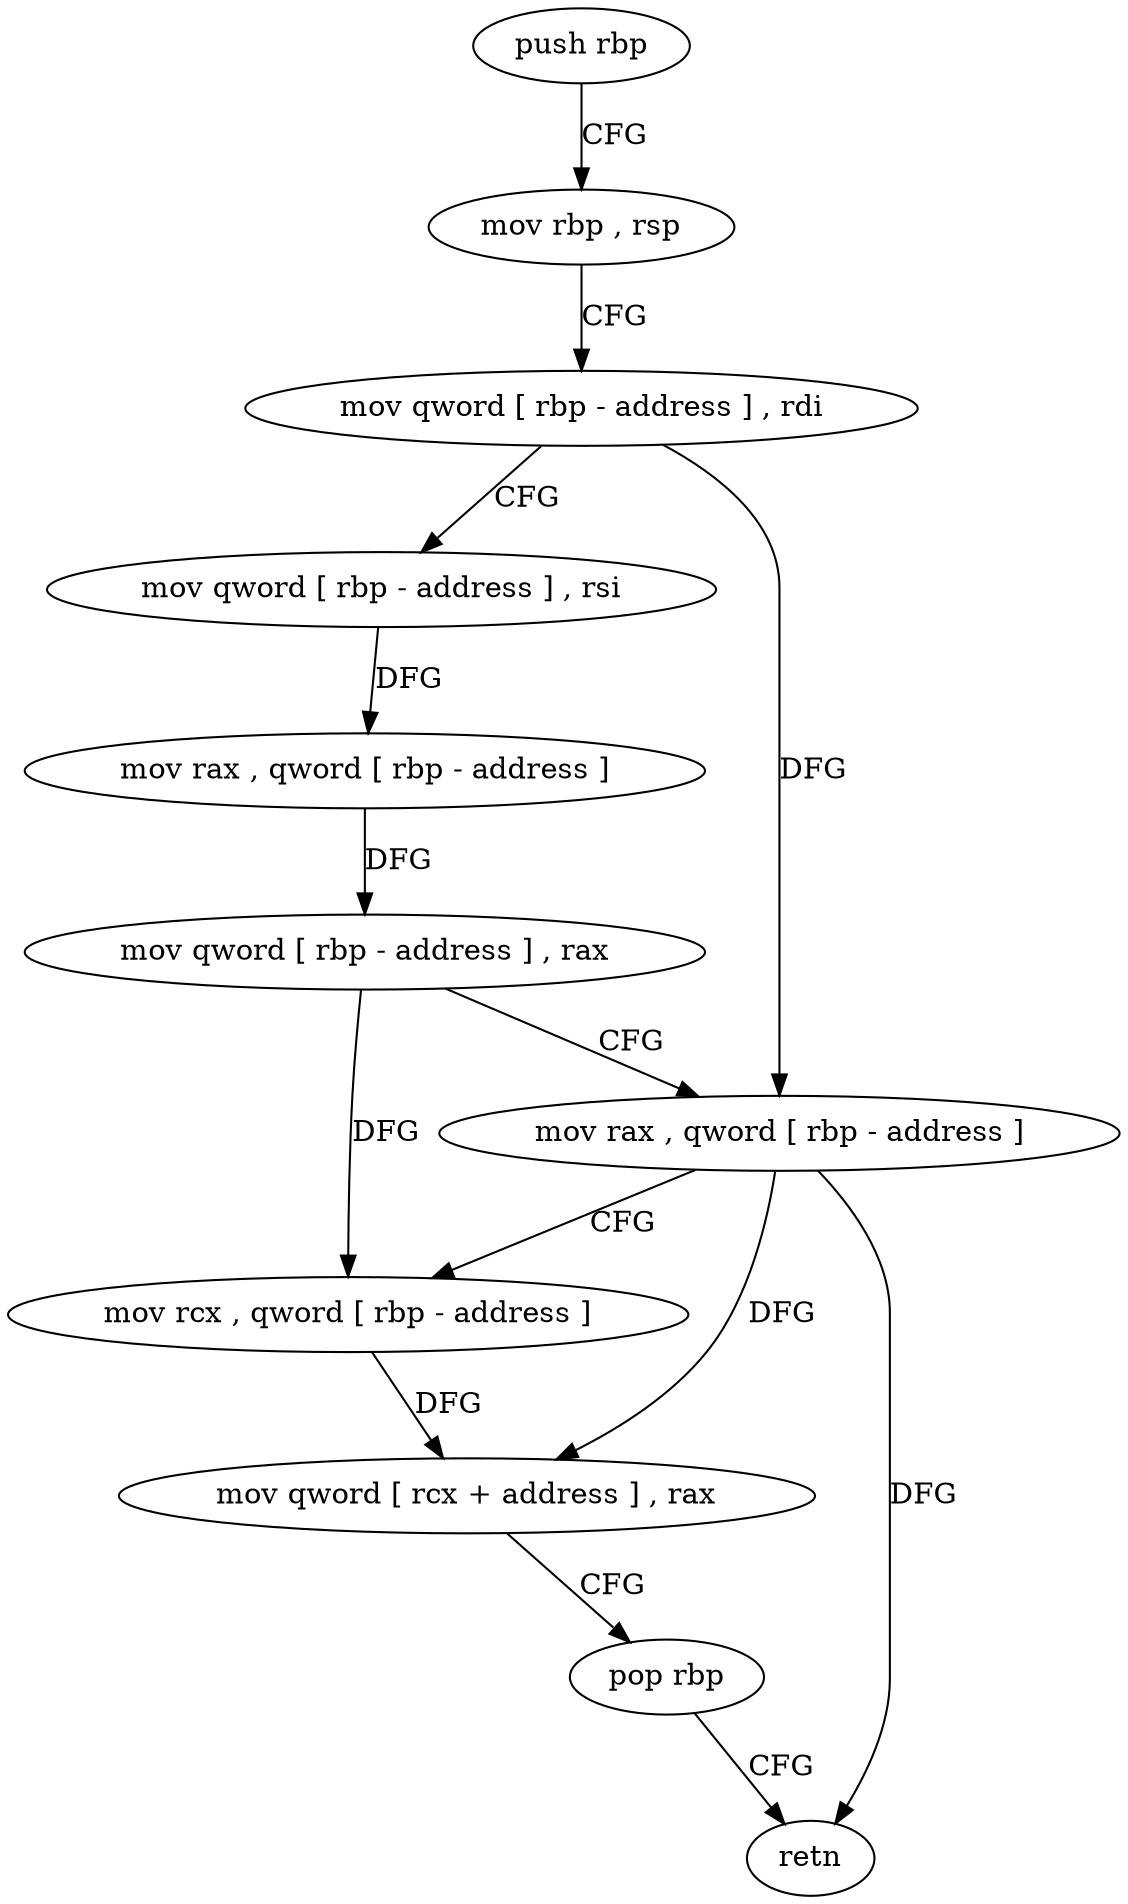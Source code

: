 digraph "func" {
"154288" [label = "push rbp" ]
"154289" [label = "mov rbp , rsp" ]
"154292" [label = "mov qword [ rbp - address ] , rdi" ]
"154296" [label = "mov qword [ rbp - address ] , rsi" ]
"154300" [label = "mov rax , qword [ rbp - address ]" ]
"154304" [label = "mov qword [ rbp - address ] , rax" ]
"154308" [label = "mov rax , qword [ rbp - address ]" ]
"154312" [label = "mov rcx , qword [ rbp - address ]" ]
"154316" [label = "mov qword [ rcx + address ] , rax" ]
"154320" [label = "pop rbp" ]
"154321" [label = "retn" ]
"154288" -> "154289" [ label = "CFG" ]
"154289" -> "154292" [ label = "CFG" ]
"154292" -> "154296" [ label = "CFG" ]
"154292" -> "154308" [ label = "DFG" ]
"154296" -> "154300" [ label = "DFG" ]
"154300" -> "154304" [ label = "DFG" ]
"154304" -> "154308" [ label = "CFG" ]
"154304" -> "154312" [ label = "DFG" ]
"154308" -> "154312" [ label = "CFG" ]
"154308" -> "154316" [ label = "DFG" ]
"154308" -> "154321" [ label = "DFG" ]
"154312" -> "154316" [ label = "DFG" ]
"154316" -> "154320" [ label = "CFG" ]
"154320" -> "154321" [ label = "CFG" ]
}
